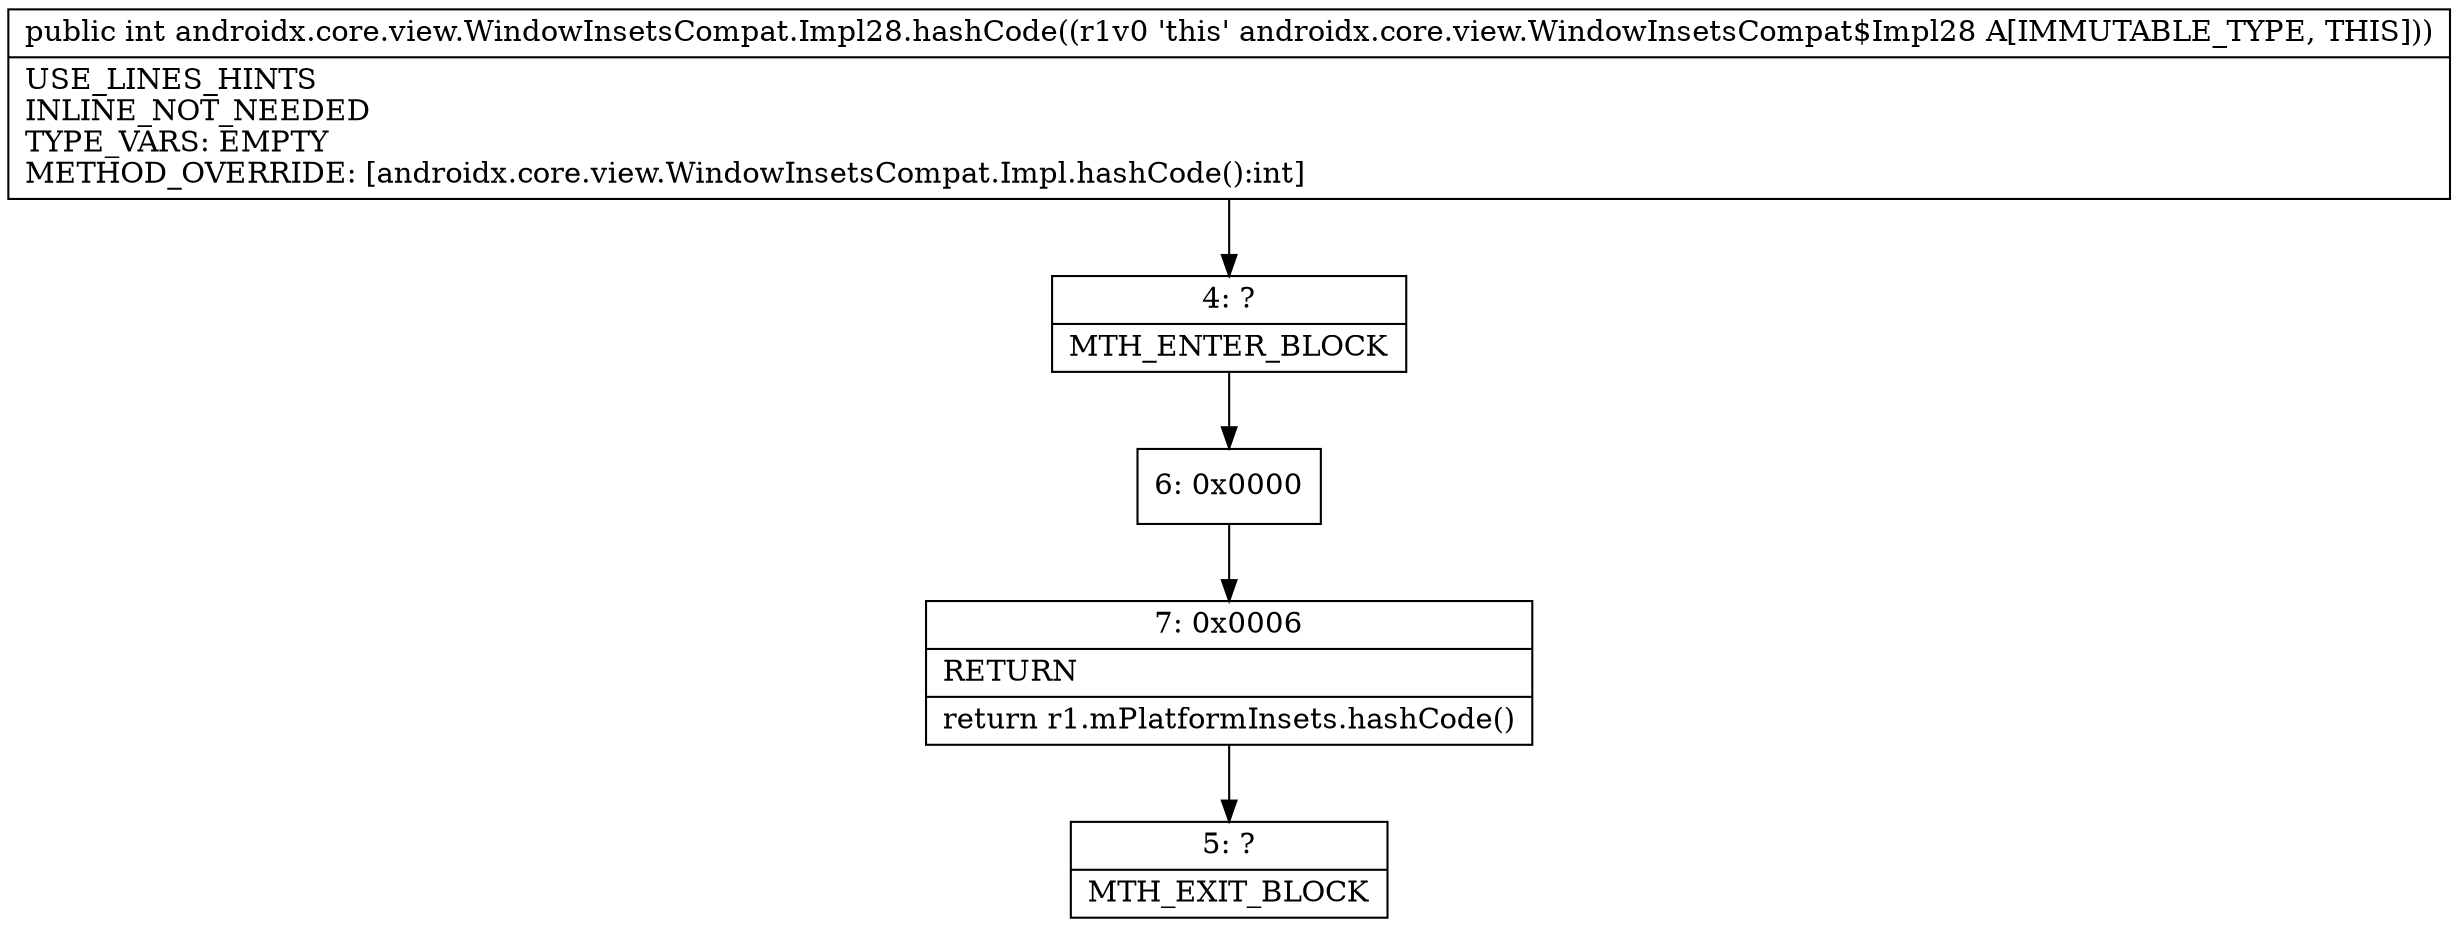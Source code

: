 digraph "CFG forandroidx.core.view.WindowInsetsCompat.Impl28.hashCode()I" {
Node_4 [shape=record,label="{4\:\ ?|MTH_ENTER_BLOCK\l}"];
Node_6 [shape=record,label="{6\:\ 0x0000}"];
Node_7 [shape=record,label="{7\:\ 0x0006|RETURN\l|return r1.mPlatformInsets.hashCode()\l}"];
Node_5 [shape=record,label="{5\:\ ?|MTH_EXIT_BLOCK\l}"];
MethodNode[shape=record,label="{public int androidx.core.view.WindowInsetsCompat.Impl28.hashCode((r1v0 'this' androidx.core.view.WindowInsetsCompat$Impl28 A[IMMUTABLE_TYPE, THIS]))  | USE_LINES_HINTS\lINLINE_NOT_NEEDED\lTYPE_VARS: EMPTY\lMETHOD_OVERRIDE: [androidx.core.view.WindowInsetsCompat.Impl.hashCode():int]\l}"];
MethodNode -> Node_4;Node_4 -> Node_6;
Node_6 -> Node_7;
Node_7 -> Node_5;
}

